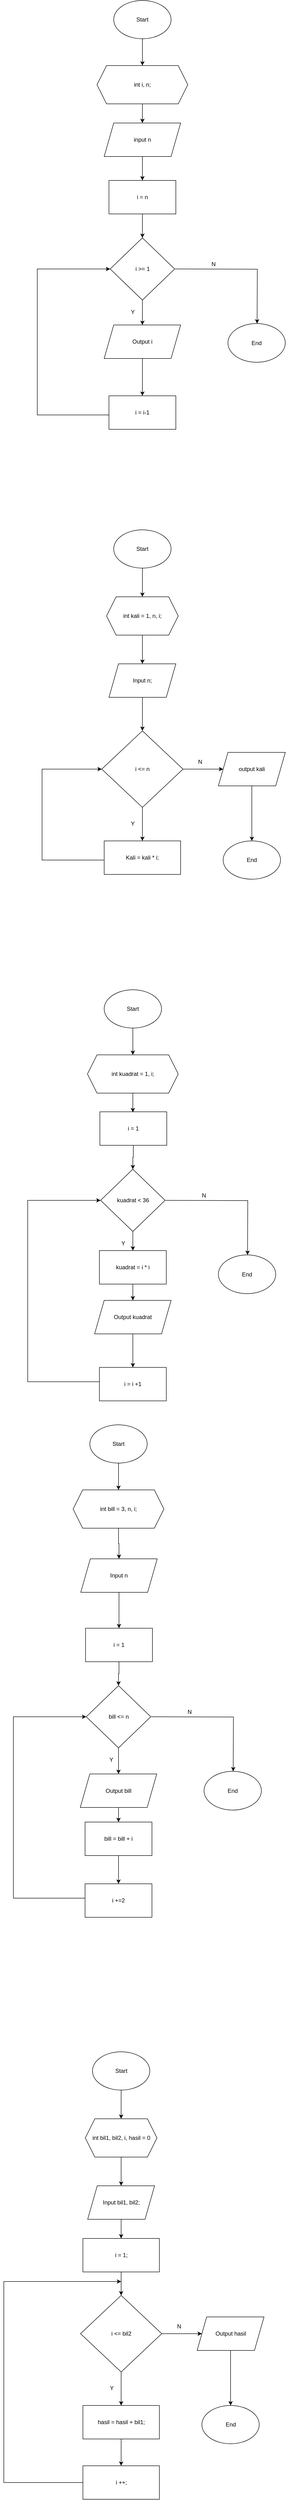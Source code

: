<mxfile version="24.7.17">
  <diagram name="Halaman-1" id="1G6WcOCEFv1P3PxKMq1s">
    <mxGraphModel dx="2580" dy="2307" grid="1" gridSize="10" guides="1" tooltips="1" connect="1" arrows="1" fold="1" page="1" pageScale="1" pageWidth="827" pageHeight="1169" math="0" shadow="0">
      <root>
        <mxCell id="0" />
        <mxCell id="1" parent="0" />
        <mxCell id="vzcXGKbHsSnaljKd2YZA-4" style="edgeStyle=orthogonalEdgeStyle;rounded=0;orthogonalLoop=1;jettySize=auto;html=1;entryX=0.5;entryY=0;entryDx=0;entryDy=0;" edge="1" parent="1" source="vzcXGKbHsSnaljKd2YZA-1" target="vzcXGKbHsSnaljKd2YZA-2">
          <mxGeometry relative="1" as="geometry" />
        </mxCell>
        <mxCell id="vzcXGKbHsSnaljKd2YZA-1" value="Start" style="ellipse;whiteSpace=wrap;html=1;" vertex="1" parent="1">
          <mxGeometry x="340" y="-536" width="120" height="80" as="geometry" />
        </mxCell>
        <mxCell id="vzcXGKbHsSnaljKd2YZA-5" style="edgeStyle=orthogonalEdgeStyle;rounded=0;orthogonalLoop=1;jettySize=auto;html=1;" edge="1" parent="1" source="vzcXGKbHsSnaljKd2YZA-2" target="vzcXGKbHsSnaljKd2YZA-3">
          <mxGeometry relative="1" as="geometry" />
        </mxCell>
        <mxCell id="vzcXGKbHsSnaljKd2YZA-2" value="int i, n;" style="shape=hexagon;perimeter=hexagonPerimeter2;whiteSpace=wrap;html=1;fixedSize=1;" vertex="1" parent="1">
          <mxGeometry x="305" y="-400" width="190" height="80" as="geometry" />
        </mxCell>
        <mxCell id="vzcXGKbHsSnaljKd2YZA-8" style="edgeStyle=orthogonalEdgeStyle;rounded=0;orthogonalLoop=1;jettySize=auto;html=1;entryX=0.5;entryY=0;entryDx=0;entryDy=0;" edge="1" parent="1" source="vzcXGKbHsSnaljKd2YZA-3" target="vzcXGKbHsSnaljKd2YZA-6">
          <mxGeometry relative="1" as="geometry" />
        </mxCell>
        <mxCell id="vzcXGKbHsSnaljKd2YZA-3" value="input n" style="shape=parallelogram;perimeter=parallelogramPerimeter;whiteSpace=wrap;html=1;fixedSize=1;" vertex="1" parent="1">
          <mxGeometry x="320" y="-280" width="160" height="70" as="geometry" />
        </mxCell>
        <mxCell id="vzcXGKbHsSnaljKd2YZA-9" style="edgeStyle=orthogonalEdgeStyle;rounded=0;orthogonalLoop=1;jettySize=auto;html=1;entryX=0.5;entryY=0;entryDx=0;entryDy=0;" edge="1" parent="1" source="vzcXGKbHsSnaljKd2YZA-6" target="vzcXGKbHsSnaljKd2YZA-7">
          <mxGeometry relative="1" as="geometry" />
        </mxCell>
        <mxCell id="vzcXGKbHsSnaljKd2YZA-6" value="i = n" style="rounded=0;whiteSpace=wrap;html=1;" vertex="1" parent="1">
          <mxGeometry x="330" y="-160" width="140" height="70" as="geometry" />
        </mxCell>
        <mxCell id="vzcXGKbHsSnaljKd2YZA-12" style="edgeStyle=orthogonalEdgeStyle;rounded=0;orthogonalLoop=1;jettySize=auto;html=1;exitX=0.5;exitY=1;exitDx=0;exitDy=0;entryX=0.5;entryY=0;entryDx=0;entryDy=0;" edge="1" parent="1" source="vzcXGKbHsSnaljKd2YZA-7" target="vzcXGKbHsSnaljKd2YZA-11">
          <mxGeometry relative="1" as="geometry" />
        </mxCell>
        <mxCell id="vzcXGKbHsSnaljKd2YZA-20" style="edgeStyle=orthogonalEdgeStyle;rounded=0;orthogonalLoop=1;jettySize=auto;html=1;entryX=0.5;entryY=0;entryDx=0;entryDy=0;" edge="1" parent="1">
          <mxGeometry relative="1" as="geometry">
            <mxPoint x="640" y="139" as="targetPoint" />
            <mxPoint x="468.5" y="25" as="sourcePoint" />
          </mxGeometry>
        </mxCell>
        <mxCell id="vzcXGKbHsSnaljKd2YZA-7" value="i &amp;gt;= 1" style="rhombus;whiteSpace=wrap;html=1;" vertex="1" parent="1">
          <mxGeometry x="332.5" y="-40" width="135" height="130" as="geometry" />
        </mxCell>
        <mxCell id="vzcXGKbHsSnaljKd2YZA-19" style="edgeStyle=orthogonalEdgeStyle;rounded=0;orthogonalLoop=1;jettySize=auto;html=1;entryX=0.5;entryY=0;entryDx=0;entryDy=0;" edge="1" parent="1" source="vzcXGKbHsSnaljKd2YZA-11" target="vzcXGKbHsSnaljKd2YZA-13">
          <mxGeometry relative="1" as="geometry" />
        </mxCell>
        <mxCell id="vzcXGKbHsSnaljKd2YZA-11" value="Output i" style="shape=parallelogram;perimeter=parallelogramPerimeter;whiteSpace=wrap;html=1;fixedSize=1;" vertex="1" parent="1">
          <mxGeometry x="320" y="142" width="160" height="70" as="geometry" />
        </mxCell>
        <mxCell id="vzcXGKbHsSnaljKd2YZA-22" style="edgeStyle=orthogonalEdgeStyle;rounded=0;orthogonalLoop=1;jettySize=auto;html=1;entryX=0;entryY=0.5;entryDx=0;entryDy=0;" edge="1" parent="1" source="vzcXGKbHsSnaljKd2YZA-13" target="vzcXGKbHsSnaljKd2YZA-7">
          <mxGeometry relative="1" as="geometry">
            <Array as="points">
              <mxPoint x="180" y="330" />
              <mxPoint x="180" y="25" />
            </Array>
          </mxGeometry>
        </mxCell>
        <mxCell id="vzcXGKbHsSnaljKd2YZA-13" value="i = i-1" style="rounded=0;whiteSpace=wrap;html=1;" vertex="1" parent="1">
          <mxGeometry x="330" y="290" width="140" height="70" as="geometry" />
        </mxCell>
        <mxCell id="vzcXGKbHsSnaljKd2YZA-21" value="End" style="ellipse;whiteSpace=wrap;html=1;" vertex="1" parent="1">
          <mxGeometry x="579" y="139" width="120" height="81" as="geometry" />
        </mxCell>
        <mxCell id="vzcXGKbHsSnaljKd2YZA-36" style="edgeStyle=orthogonalEdgeStyle;rounded=0;orthogonalLoop=1;jettySize=auto;html=1;entryX=0.5;entryY=0;entryDx=0;entryDy=0;" edge="1" parent="1" source="vzcXGKbHsSnaljKd2YZA-23" target="vzcXGKbHsSnaljKd2YZA-24">
          <mxGeometry relative="1" as="geometry" />
        </mxCell>
        <mxCell id="vzcXGKbHsSnaljKd2YZA-23" value="Start" style="ellipse;whiteSpace=wrap;html=1;" vertex="1" parent="1">
          <mxGeometry x="340" y="570" width="120" height="80" as="geometry" />
        </mxCell>
        <mxCell id="vzcXGKbHsSnaljKd2YZA-37" style="edgeStyle=orthogonalEdgeStyle;rounded=0;orthogonalLoop=1;jettySize=auto;html=1;entryX=0.5;entryY=0;entryDx=0;entryDy=0;" edge="1" parent="1" source="vzcXGKbHsSnaljKd2YZA-24" target="vzcXGKbHsSnaljKd2YZA-25">
          <mxGeometry relative="1" as="geometry" />
        </mxCell>
        <mxCell id="vzcXGKbHsSnaljKd2YZA-24" value="int kali = 1, n, i;" style="shape=hexagon;perimeter=hexagonPerimeter2;whiteSpace=wrap;html=1;fixedSize=1;" vertex="1" parent="1">
          <mxGeometry x="325" y="710" width="150" height="80" as="geometry" />
        </mxCell>
        <mxCell id="vzcXGKbHsSnaljKd2YZA-35" style="edgeStyle=orthogonalEdgeStyle;rounded=0;orthogonalLoop=1;jettySize=auto;html=1;entryX=0.5;entryY=0;entryDx=0;entryDy=0;" edge="1" parent="1" source="vzcXGKbHsSnaljKd2YZA-25" target="vzcXGKbHsSnaljKd2YZA-26">
          <mxGeometry relative="1" as="geometry" />
        </mxCell>
        <mxCell id="vzcXGKbHsSnaljKd2YZA-25" value="Input n;" style="shape=parallelogram;perimeter=parallelogramPerimeter;whiteSpace=wrap;html=1;fixedSize=1;" vertex="1" parent="1">
          <mxGeometry x="330" y="850" width="140" height="70" as="geometry" />
        </mxCell>
        <mxCell id="vzcXGKbHsSnaljKd2YZA-28" style="edgeStyle=orthogonalEdgeStyle;rounded=0;orthogonalLoop=1;jettySize=auto;html=1;entryX=0.5;entryY=0;entryDx=0;entryDy=0;" edge="1" parent="1" source="vzcXGKbHsSnaljKd2YZA-26" target="vzcXGKbHsSnaljKd2YZA-27">
          <mxGeometry relative="1" as="geometry" />
        </mxCell>
        <mxCell id="vzcXGKbHsSnaljKd2YZA-34" style="edgeStyle=orthogonalEdgeStyle;rounded=0;orthogonalLoop=1;jettySize=auto;html=1;entryX=0;entryY=0.5;entryDx=0;entryDy=0;" edge="1" parent="1" source="vzcXGKbHsSnaljKd2YZA-26" target="vzcXGKbHsSnaljKd2YZA-31">
          <mxGeometry relative="1" as="geometry" />
        </mxCell>
        <mxCell id="vzcXGKbHsSnaljKd2YZA-26" value="i &amp;lt;= n" style="rhombus;whiteSpace=wrap;html=1;" vertex="1" parent="1">
          <mxGeometry x="315" y="990" width="170" height="160" as="geometry" />
        </mxCell>
        <mxCell id="vzcXGKbHsSnaljKd2YZA-30" style="edgeStyle=orthogonalEdgeStyle;rounded=0;orthogonalLoop=1;jettySize=auto;html=1;entryX=0;entryY=0.5;entryDx=0;entryDy=0;" edge="1" parent="1" source="vzcXGKbHsSnaljKd2YZA-27" target="vzcXGKbHsSnaljKd2YZA-26">
          <mxGeometry relative="1" as="geometry">
            <Array as="points">
              <mxPoint x="190" y="1260" />
              <mxPoint x="190" y="1070" />
            </Array>
          </mxGeometry>
        </mxCell>
        <mxCell id="vzcXGKbHsSnaljKd2YZA-27" value="Kali = kali * i;" style="rounded=0;whiteSpace=wrap;html=1;" vertex="1" parent="1">
          <mxGeometry x="320" y="1220" width="160" height="70" as="geometry" />
        </mxCell>
        <mxCell id="vzcXGKbHsSnaljKd2YZA-33" style="edgeStyle=orthogonalEdgeStyle;rounded=0;orthogonalLoop=1;jettySize=auto;html=1;entryX=0.5;entryY=0;entryDx=0;entryDy=0;" edge="1" parent="1" source="vzcXGKbHsSnaljKd2YZA-31" target="vzcXGKbHsSnaljKd2YZA-32">
          <mxGeometry relative="1" as="geometry" />
        </mxCell>
        <mxCell id="vzcXGKbHsSnaljKd2YZA-31" value="output kali" style="shape=parallelogram;perimeter=parallelogramPerimeter;whiteSpace=wrap;html=1;fixedSize=1;" vertex="1" parent="1">
          <mxGeometry x="559" y="1035" width="140" height="70" as="geometry" />
        </mxCell>
        <mxCell id="vzcXGKbHsSnaljKd2YZA-32" value="End" style="ellipse;whiteSpace=wrap;html=1;" vertex="1" parent="1">
          <mxGeometry x="569" y="1220" width="120" height="80" as="geometry" />
        </mxCell>
        <mxCell id="vzcXGKbHsSnaljKd2YZA-38" value="N" style="text;html=1;align=center;verticalAlign=middle;whiteSpace=wrap;rounded=0;" vertex="1" parent="1">
          <mxGeometry x="491" y="1040" width="60" height="30" as="geometry" />
        </mxCell>
        <mxCell id="vzcXGKbHsSnaljKd2YZA-39" value="Y" style="text;html=1;align=center;verticalAlign=middle;whiteSpace=wrap;rounded=0;" vertex="1" parent="1">
          <mxGeometry x="350" y="1169" width="60" height="30" as="geometry" />
        </mxCell>
        <mxCell id="vzcXGKbHsSnaljKd2YZA-40" value="N" style="text;html=1;align=center;verticalAlign=middle;whiteSpace=wrap;rounded=0;" vertex="1" parent="1">
          <mxGeometry x="519" width="60" height="30" as="geometry" />
        </mxCell>
        <mxCell id="vzcXGKbHsSnaljKd2YZA-41" value="Y" style="text;html=1;align=center;verticalAlign=middle;whiteSpace=wrap;rounded=0;" vertex="1" parent="1">
          <mxGeometry x="350" y="100" width="60" height="30" as="geometry" />
        </mxCell>
        <mxCell id="vzcXGKbHsSnaljKd2YZA-42" style="edgeStyle=orthogonalEdgeStyle;rounded=0;orthogonalLoop=1;jettySize=auto;html=1;entryX=0.5;entryY=0;entryDx=0;entryDy=0;" edge="1" parent="1" source="vzcXGKbHsSnaljKd2YZA-43" target="vzcXGKbHsSnaljKd2YZA-45">
          <mxGeometry relative="1" as="geometry" />
        </mxCell>
        <mxCell id="vzcXGKbHsSnaljKd2YZA-43" value="Start" style="ellipse;whiteSpace=wrap;html=1;" vertex="1" parent="1">
          <mxGeometry x="320" y="1531" width="120" height="80" as="geometry" />
        </mxCell>
        <mxCell id="vzcXGKbHsSnaljKd2YZA-44" style="edgeStyle=orthogonalEdgeStyle;rounded=0;orthogonalLoop=1;jettySize=auto;html=1;" edge="1" parent="1" source="vzcXGKbHsSnaljKd2YZA-45">
          <mxGeometry relative="1" as="geometry">
            <mxPoint x="380" y="1787" as="targetPoint" />
          </mxGeometry>
        </mxCell>
        <mxCell id="vzcXGKbHsSnaljKd2YZA-45" value="int kuadrat = 1, i;" style="shape=hexagon;perimeter=hexagonPerimeter2;whiteSpace=wrap;html=1;fixedSize=1;" vertex="1" parent="1">
          <mxGeometry x="285" y="1667" width="190" height="80" as="geometry" />
        </mxCell>
        <mxCell id="vzcXGKbHsSnaljKd2YZA-48" style="edgeStyle=orthogonalEdgeStyle;rounded=0;orthogonalLoop=1;jettySize=auto;html=1;entryX=0.5;entryY=0;entryDx=0;entryDy=0;" edge="1" parent="1" source="vzcXGKbHsSnaljKd2YZA-49" target="vzcXGKbHsSnaljKd2YZA-52">
          <mxGeometry relative="1" as="geometry" />
        </mxCell>
        <mxCell id="vzcXGKbHsSnaljKd2YZA-49" value="i = 1" style="rounded=0;whiteSpace=wrap;html=1;" vertex="1" parent="1">
          <mxGeometry x="311" y="1786" width="140" height="70" as="geometry" />
        </mxCell>
        <mxCell id="vzcXGKbHsSnaljKd2YZA-51" style="edgeStyle=orthogonalEdgeStyle;rounded=0;orthogonalLoop=1;jettySize=auto;html=1;entryX=0.5;entryY=0;entryDx=0;entryDy=0;" edge="1" parent="1">
          <mxGeometry relative="1" as="geometry">
            <mxPoint x="620" y="2085" as="targetPoint" />
            <mxPoint x="448.5" y="1971" as="sourcePoint" />
          </mxGeometry>
        </mxCell>
        <mxCell id="vzcXGKbHsSnaljKd2YZA-61" style="edgeStyle=orthogonalEdgeStyle;rounded=0;orthogonalLoop=1;jettySize=auto;html=1;exitX=0.5;exitY=1;exitDx=0;exitDy=0;entryX=0.5;entryY=0;entryDx=0;entryDy=0;" edge="1" parent="1" source="vzcXGKbHsSnaljKd2YZA-52" target="vzcXGKbHsSnaljKd2YZA-60">
          <mxGeometry relative="1" as="geometry" />
        </mxCell>
        <mxCell id="vzcXGKbHsSnaljKd2YZA-52" value="kuadrat &amp;lt; 36" style="rhombus;whiteSpace=wrap;html=1;" vertex="1" parent="1">
          <mxGeometry x="312.5" y="1906" width="135" height="130" as="geometry" />
        </mxCell>
        <mxCell id="vzcXGKbHsSnaljKd2YZA-53" style="edgeStyle=orthogonalEdgeStyle;rounded=0;orthogonalLoop=1;jettySize=auto;html=1;entryX=0.5;entryY=0;entryDx=0;entryDy=0;" edge="1" parent="1" source="vzcXGKbHsSnaljKd2YZA-54" target="vzcXGKbHsSnaljKd2YZA-56">
          <mxGeometry relative="1" as="geometry" />
        </mxCell>
        <mxCell id="vzcXGKbHsSnaljKd2YZA-54" value="Output kuadrat" style="shape=parallelogram;perimeter=parallelogramPerimeter;whiteSpace=wrap;html=1;fixedSize=1;" vertex="1" parent="1">
          <mxGeometry x="300" y="2180" width="160" height="70" as="geometry" />
        </mxCell>
        <mxCell id="vzcXGKbHsSnaljKd2YZA-55" style="edgeStyle=orthogonalEdgeStyle;rounded=0;orthogonalLoop=1;jettySize=auto;html=1;entryX=0;entryY=0.5;entryDx=0;entryDy=0;" edge="1" parent="1" source="vzcXGKbHsSnaljKd2YZA-56" target="vzcXGKbHsSnaljKd2YZA-52">
          <mxGeometry relative="1" as="geometry">
            <Array as="points">
              <mxPoint x="160" y="2350" />
              <mxPoint x="160" y="1971" />
            </Array>
          </mxGeometry>
        </mxCell>
        <mxCell id="vzcXGKbHsSnaljKd2YZA-56" value="i = i +1" style="rounded=0;whiteSpace=wrap;html=1;" vertex="1" parent="1">
          <mxGeometry x="310" y="2320" width="140" height="70" as="geometry" />
        </mxCell>
        <mxCell id="vzcXGKbHsSnaljKd2YZA-57" value="End" style="ellipse;whiteSpace=wrap;html=1;" vertex="1" parent="1">
          <mxGeometry x="559" y="2085" width="120" height="81" as="geometry" />
        </mxCell>
        <mxCell id="vzcXGKbHsSnaljKd2YZA-58" value="N" style="text;html=1;align=center;verticalAlign=middle;whiteSpace=wrap;rounded=0;" vertex="1" parent="1">
          <mxGeometry x="499" y="1946" width="60" height="30" as="geometry" />
        </mxCell>
        <mxCell id="vzcXGKbHsSnaljKd2YZA-59" value="Y" style="text;html=1;align=center;verticalAlign=middle;whiteSpace=wrap;rounded=0;" vertex="1" parent="1">
          <mxGeometry x="330" y="2046" width="60" height="30" as="geometry" />
        </mxCell>
        <mxCell id="vzcXGKbHsSnaljKd2YZA-62" style="edgeStyle=orthogonalEdgeStyle;rounded=0;orthogonalLoop=1;jettySize=auto;html=1;entryX=0.5;entryY=0;entryDx=0;entryDy=0;" edge="1" parent="1" source="vzcXGKbHsSnaljKd2YZA-60" target="vzcXGKbHsSnaljKd2YZA-54">
          <mxGeometry relative="1" as="geometry" />
        </mxCell>
        <mxCell id="vzcXGKbHsSnaljKd2YZA-60" value="kuadrat = i * i" style="rounded=0;whiteSpace=wrap;html=1;" vertex="1" parent="1">
          <mxGeometry x="310" y="2076" width="140" height="70" as="geometry" />
        </mxCell>
        <mxCell id="vzcXGKbHsSnaljKd2YZA-63" style="edgeStyle=orthogonalEdgeStyle;rounded=0;orthogonalLoop=1;jettySize=auto;html=1;entryX=0.5;entryY=0;entryDx=0;entryDy=0;" edge="1" source="vzcXGKbHsSnaljKd2YZA-64" target="vzcXGKbHsSnaljKd2YZA-66" parent="1">
          <mxGeometry relative="1" as="geometry" />
        </mxCell>
        <mxCell id="vzcXGKbHsSnaljKd2YZA-64" value="Start" style="ellipse;whiteSpace=wrap;html=1;" vertex="1" parent="1">
          <mxGeometry x="290" y="2440" width="120" height="80" as="geometry" />
        </mxCell>
        <mxCell id="vzcXGKbHsSnaljKd2YZA-85" style="edgeStyle=orthogonalEdgeStyle;rounded=0;orthogonalLoop=1;jettySize=auto;html=1;entryX=0.5;entryY=0;entryDx=0;entryDy=0;" edge="1" parent="1" source="vzcXGKbHsSnaljKd2YZA-66" target="vzcXGKbHsSnaljKd2YZA-81">
          <mxGeometry relative="1" as="geometry" />
        </mxCell>
        <mxCell id="vzcXGKbHsSnaljKd2YZA-66" value="int bill = 3, n, i;" style="shape=hexagon;perimeter=hexagonPerimeter2;whiteSpace=wrap;html=1;fixedSize=1;" vertex="1" parent="1">
          <mxGeometry x="255" y="2576" width="190" height="80" as="geometry" />
        </mxCell>
        <mxCell id="vzcXGKbHsSnaljKd2YZA-67" style="edgeStyle=orthogonalEdgeStyle;rounded=0;orthogonalLoop=1;jettySize=auto;html=1;entryX=0.5;entryY=0;entryDx=0;entryDy=0;" edge="1" source="vzcXGKbHsSnaljKd2YZA-68" target="vzcXGKbHsSnaljKd2YZA-71" parent="1">
          <mxGeometry relative="1" as="geometry" />
        </mxCell>
        <mxCell id="vzcXGKbHsSnaljKd2YZA-68" value="i = 1" style="rounded=0;whiteSpace=wrap;html=1;" vertex="1" parent="1">
          <mxGeometry x="281" y="2865" width="140" height="70" as="geometry" />
        </mxCell>
        <mxCell id="vzcXGKbHsSnaljKd2YZA-69" style="edgeStyle=orthogonalEdgeStyle;rounded=0;orthogonalLoop=1;jettySize=auto;html=1;entryX=0.5;entryY=0;entryDx=0;entryDy=0;" edge="1" parent="1">
          <mxGeometry relative="1" as="geometry">
            <mxPoint x="590" y="3164" as="targetPoint" />
            <mxPoint x="418.5" y="3050" as="sourcePoint" />
          </mxGeometry>
        </mxCell>
        <mxCell id="vzcXGKbHsSnaljKd2YZA-82" style="edgeStyle=orthogonalEdgeStyle;rounded=0;orthogonalLoop=1;jettySize=auto;html=1;" edge="1" parent="1" source="vzcXGKbHsSnaljKd2YZA-71" target="vzcXGKbHsSnaljKd2YZA-73">
          <mxGeometry relative="1" as="geometry" />
        </mxCell>
        <mxCell id="vzcXGKbHsSnaljKd2YZA-71" value="bill &amp;lt;= n" style="rhombus;whiteSpace=wrap;html=1;" vertex="1" parent="1">
          <mxGeometry x="282.5" y="2985" width="135" height="130" as="geometry" />
        </mxCell>
        <mxCell id="vzcXGKbHsSnaljKd2YZA-83" style="edgeStyle=orthogonalEdgeStyle;rounded=0;orthogonalLoop=1;jettySize=auto;html=1;" edge="1" parent="1" source="vzcXGKbHsSnaljKd2YZA-73" target="vzcXGKbHsSnaljKd2YZA-80">
          <mxGeometry relative="1" as="geometry" />
        </mxCell>
        <mxCell id="vzcXGKbHsSnaljKd2YZA-73" value="Output bill" style="shape=parallelogram;perimeter=parallelogramPerimeter;whiteSpace=wrap;html=1;fixedSize=1;" vertex="1" parent="1">
          <mxGeometry x="270" y="3169.5" width="160" height="70" as="geometry" />
        </mxCell>
        <mxCell id="vzcXGKbHsSnaljKd2YZA-74" style="edgeStyle=orthogonalEdgeStyle;rounded=0;orthogonalLoop=1;jettySize=auto;html=1;entryX=0;entryY=0.5;entryDx=0;entryDy=0;" edge="1" source="vzcXGKbHsSnaljKd2YZA-75" target="vzcXGKbHsSnaljKd2YZA-71" parent="1">
          <mxGeometry relative="1" as="geometry">
            <Array as="points">
              <mxPoint x="130" y="3429" />
              <mxPoint x="130" y="3050" />
            </Array>
          </mxGeometry>
        </mxCell>
        <mxCell id="vzcXGKbHsSnaljKd2YZA-75" value="i +=2" style="rounded=0;whiteSpace=wrap;html=1;" vertex="1" parent="1">
          <mxGeometry x="280" y="3399" width="140" height="70" as="geometry" />
        </mxCell>
        <mxCell id="vzcXGKbHsSnaljKd2YZA-76" value="End" style="ellipse;whiteSpace=wrap;html=1;" vertex="1" parent="1">
          <mxGeometry x="529" y="3164" width="120" height="81" as="geometry" />
        </mxCell>
        <mxCell id="vzcXGKbHsSnaljKd2YZA-77" value="N" style="text;html=1;align=center;verticalAlign=middle;whiteSpace=wrap;rounded=0;" vertex="1" parent="1">
          <mxGeometry x="469" y="3025" width="60" height="30" as="geometry" />
        </mxCell>
        <mxCell id="vzcXGKbHsSnaljKd2YZA-78" value="Y" style="text;html=1;align=center;verticalAlign=middle;whiteSpace=wrap;rounded=0;" vertex="1" parent="1">
          <mxGeometry x="305" y="3125" width="60" height="30" as="geometry" />
        </mxCell>
        <mxCell id="vzcXGKbHsSnaljKd2YZA-84" style="edgeStyle=orthogonalEdgeStyle;rounded=0;orthogonalLoop=1;jettySize=auto;html=1;entryX=0.5;entryY=0;entryDx=0;entryDy=0;" edge="1" parent="1" source="vzcXGKbHsSnaljKd2YZA-80" target="vzcXGKbHsSnaljKd2YZA-75">
          <mxGeometry relative="1" as="geometry" />
        </mxCell>
        <mxCell id="vzcXGKbHsSnaljKd2YZA-80" value="bill = bill + i" style="rounded=0;whiteSpace=wrap;html=1;" vertex="1" parent="1">
          <mxGeometry x="280" y="3270" width="140" height="70" as="geometry" />
        </mxCell>
        <mxCell id="vzcXGKbHsSnaljKd2YZA-86" style="edgeStyle=orthogonalEdgeStyle;rounded=0;orthogonalLoop=1;jettySize=auto;html=1;" edge="1" parent="1" source="vzcXGKbHsSnaljKd2YZA-81" target="vzcXGKbHsSnaljKd2YZA-68">
          <mxGeometry relative="1" as="geometry" />
        </mxCell>
        <mxCell id="vzcXGKbHsSnaljKd2YZA-81" value="Input n" style="shape=parallelogram;perimeter=parallelogramPerimeter;whiteSpace=wrap;html=1;fixedSize=1;" vertex="1" parent="1">
          <mxGeometry x="271" y="2720" width="160" height="70" as="geometry" />
        </mxCell>
        <mxCell id="vzcXGKbHsSnaljKd2YZA-87" style="edgeStyle=orthogonalEdgeStyle;rounded=0;orthogonalLoop=1;jettySize=auto;html=1;entryX=0.5;entryY=0;entryDx=0;entryDy=0;" edge="1" parent="1" source="vzcXGKbHsSnaljKd2YZA-88" target="vzcXGKbHsSnaljKd2YZA-90">
          <mxGeometry relative="1" as="geometry" />
        </mxCell>
        <mxCell id="vzcXGKbHsSnaljKd2YZA-88" value="Start" style="ellipse;whiteSpace=wrap;html=1;" vertex="1" parent="1">
          <mxGeometry x="295.5" y="3750" width="120" height="80" as="geometry" />
        </mxCell>
        <mxCell id="vzcXGKbHsSnaljKd2YZA-89" style="edgeStyle=orthogonalEdgeStyle;rounded=0;orthogonalLoop=1;jettySize=auto;html=1;entryX=0.5;entryY=0;entryDx=0;entryDy=0;" edge="1" parent="1" source="vzcXGKbHsSnaljKd2YZA-90" target="vzcXGKbHsSnaljKd2YZA-92">
          <mxGeometry relative="1" as="geometry" />
        </mxCell>
        <mxCell id="vzcXGKbHsSnaljKd2YZA-90" value="int bil1, bil2, i, hasil = 0" style="shape=hexagon;perimeter=hexagonPerimeter2;whiteSpace=wrap;html=1;fixedSize=1;" vertex="1" parent="1">
          <mxGeometry x="280.5" y="3890" width="150" height="80" as="geometry" />
        </mxCell>
        <mxCell id="vzcXGKbHsSnaljKd2YZA-105" style="edgeStyle=orthogonalEdgeStyle;rounded=0;orthogonalLoop=1;jettySize=auto;html=1;entryX=0.5;entryY=0;entryDx=0;entryDy=0;" edge="1" parent="1" source="vzcXGKbHsSnaljKd2YZA-92" target="vzcXGKbHsSnaljKd2YZA-103">
          <mxGeometry relative="1" as="geometry" />
        </mxCell>
        <mxCell id="vzcXGKbHsSnaljKd2YZA-92" value="Input bil1, bil2;" style="shape=parallelogram;perimeter=parallelogramPerimeter;whiteSpace=wrap;html=1;fixedSize=1;" vertex="1" parent="1">
          <mxGeometry x="285.5" y="4030" width="140" height="70" as="geometry" />
        </mxCell>
        <mxCell id="vzcXGKbHsSnaljKd2YZA-93" style="edgeStyle=orthogonalEdgeStyle;rounded=0;orthogonalLoop=1;jettySize=auto;html=1;entryX=0.5;entryY=0;entryDx=0;entryDy=0;" edge="1" parent="1" source="vzcXGKbHsSnaljKd2YZA-95" target="vzcXGKbHsSnaljKd2YZA-97">
          <mxGeometry relative="1" as="geometry" />
        </mxCell>
        <mxCell id="vzcXGKbHsSnaljKd2YZA-94" style="edgeStyle=orthogonalEdgeStyle;rounded=0;orthogonalLoop=1;jettySize=auto;html=1;entryX=0;entryY=0.5;entryDx=0;entryDy=0;" edge="1" parent="1" source="vzcXGKbHsSnaljKd2YZA-95" target="vzcXGKbHsSnaljKd2YZA-99">
          <mxGeometry relative="1" as="geometry" />
        </mxCell>
        <mxCell id="vzcXGKbHsSnaljKd2YZA-95" value="i &amp;lt;= bil2" style="rhombus;whiteSpace=wrap;html=1;" vertex="1" parent="1">
          <mxGeometry x="270.5" y="4259" width="170" height="160" as="geometry" />
        </mxCell>
        <mxCell id="vzcXGKbHsSnaljKd2YZA-107" style="edgeStyle=orthogonalEdgeStyle;rounded=0;orthogonalLoop=1;jettySize=auto;html=1;entryX=0.5;entryY=0;entryDx=0;entryDy=0;" edge="1" parent="1" source="vzcXGKbHsSnaljKd2YZA-97" target="vzcXGKbHsSnaljKd2YZA-104">
          <mxGeometry relative="1" as="geometry" />
        </mxCell>
        <mxCell id="vzcXGKbHsSnaljKd2YZA-97" value="hasil = hasil + bil1;" style="rounded=0;whiteSpace=wrap;html=1;" vertex="1" parent="1">
          <mxGeometry x="275.5" y="4489" width="160" height="70" as="geometry" />
        </mxCell>
        <mxCell id="vzcXGKbHsSnaljKd2YZA-98" style="edgeStyle=orthogonalEdgeStyle;rounded=0;orthogonalLoop=1;jettySize=auto;html=1;entryX=0.5;entryY=0;entryDx=0;entryDy=0;" edge="1" parent="1" source="vzcXGKbHsSnaljKd2YZA-99" target="vzcXGKbHsSnaljKd2YZA-100">
          <mxGeometry relative="1" as="geometry" />
        </mxCell>
        <mxCell id="vzcXGKbHsSnaljKd2YZA-99" value="Output hasil" style="shape=parallelogram;perimeter=parallelogramPerimeter;whiteSpace=wrap;html=1;fixedSize=1;" vertex="1" parent="1">
          <mxGeometry x="514.5" y="4304" width="140" height="70" as="geometry" />
        </mxCell>
        <mxCell id="vzcXGKbHsSnaljKd2YZA-100" value="End" style="ellipse;whiteSpace=wrap;html=1;" vertex="1" parent="1">
          <mxGeometry x="524.5" y="4489" width="120" height="80" as="geometry" />
        </mxCell>
        <mxCell id="vzcXGKbHsSnaljKd2YZA-101" value="N" style="text;html=1;align=center;verticalAlign=middle;whiteSpace=wrap;rounded=0;" vertex="1" parent="1">
          <mxGeometry x="446.5" y="4309" width="60" height="30" as="geometry" />
        </mxCell>
        <mxCell id="vzcXGKbHsSnaljKd2YZA-102" value="Y" style="text;html=1;align=center;verticalAlign=middle;whiteSpace=wrap;rounded=0;" vertex="1" parent="1">
          <mxGeometry x="305.5" y="4438" width="60" height="30" as="geometry" />
        </mxCell>
        <mxCell id="vzcXGKbHsSnaljKd2YZA-106" style="edgeStyle=orthogonalEdgeStyle;rounded=0;orthogonalLoop=1;jettySize=auto;html=1;entryX=0.5;entryY=0;entryDx=0;entryDy=0;" edge="1" parent="1" source="vzcXGKbHsSnaljKd2YZA-103" target="vzcXGKbHsSnaljKd2YZA-95">
          <mxGeometry relative="1" as="geometry" />
        </mxCell>
        <mxCell id="vzcXGKbHsSnaljKd2YZA-103" value="i = 1;" style="rounded=0;whiteSpace=wrap;html=1;" vertex="1" parent="1">
          <mxGeometry x="275.5" y="4140" width="160" height="70" as="geometry" />
        </mxCell>
        <mxCell id="vzcXGKbHsSnaljKd2YZA-108" style="edgeStyle=orthogonalEdgeStyle;rounded=0;orthogonalLoop=1;jettySize=auto;html=1;" edge="1" parent="1" source="vzcXGKbHsSnaljKd2YZA-104">
          <mxGeometry relative="1" as="geometry">
            <mxPoint x="355.5" y="4230" as="targetPoint" />
            <Array as="points">
              <mxPoint x="110" y="4650" />
              <mxPoint x="110" y="4230" />
            </Array>
          </mxGeometry>
        </mxCell>
        <mxCell id="vzcXGKbHsSnaljKd2YZA-104" value="i ++;" style="rounded=0;whiteSpace=wrap;html=1;" vertex="1" parent="1">
          <mxGeometry x="275.5" y="4615" width="160" height="70" as="geometry" />
        </mxCell>
      </root>
    </mxGraphModel>
  </diagram>
</mxfile>
